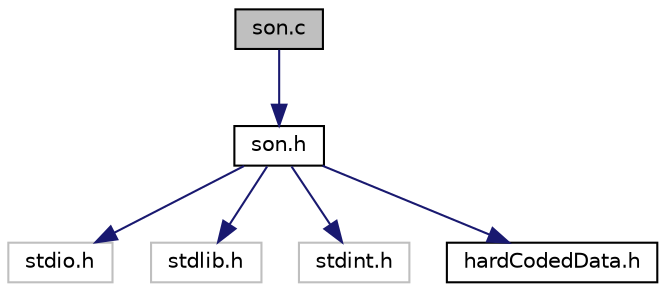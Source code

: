 digraph "son.c"
{
 // INTERACTIVE_SVG=YES
 // LATEX_PDF_SIZE
  edge [fontname="Helvetica",fontsize="10",labelfontname="Helvetica",labelfontsize="10"];
  node [fontname="Helvetica",fontsize="10",shape=record];
  Node1 [label="son.c",height=0.2,width=0.4,color="black", fillcolor="grey75", style="filled", fontcolor="black",tooltip="Son program will count the number of 'F' characters which represent fire in the forest...."];
  Node1 -> Node2 [color="midnightblue",fontsize="10",style="solid",fontname="Helvetica"];
  Node2 [label="son.h",height=0.2,width=0.4,color="black", fillcolor="white", style="filled",URL="$son_8h.html",tooltip="Son header file."];
  Node2 -> Node3 [color="midnightblue",fontsize="10",style="solid",fontname="Helvetica"];
  Node3 [label="stdio.h",height=0.2,width=0.4,color="grey75", fillcolor="white", style="filled",tooltip=" "];
  Node2 -> Node4 [color="midnightblue",fontsize="10",style="solid",fontname="Helvetica"];
  Node4 [label="stdlib.h",height=0.2,width=0.4,color="grey75", fillcolor="white", style="filled",tooltip=" "];
  Node2 -> Node5 [color="midnightblue",fontsize="10",style="solid",fontname="Helvetica"];
  Node5 [label="stdint.h",height=0.2,width=0.4,color="grey75", fillcolor="white", style="filled",tooltip=" "];
  Node2 -> Node6 [color="midnightblue",fontsize="10",style="solid",fontname="Helvetica"];
  Node6 [label="hardCodedData.h",height=0.2,width=0.4,color="black", fillcolor="white", style="filled",URL="$_son_2hard_coded_data_8h.html",tooltip="Son hard coded data. Instead of using magic numbers and string in the code, meanigful defined names w..."];
}
